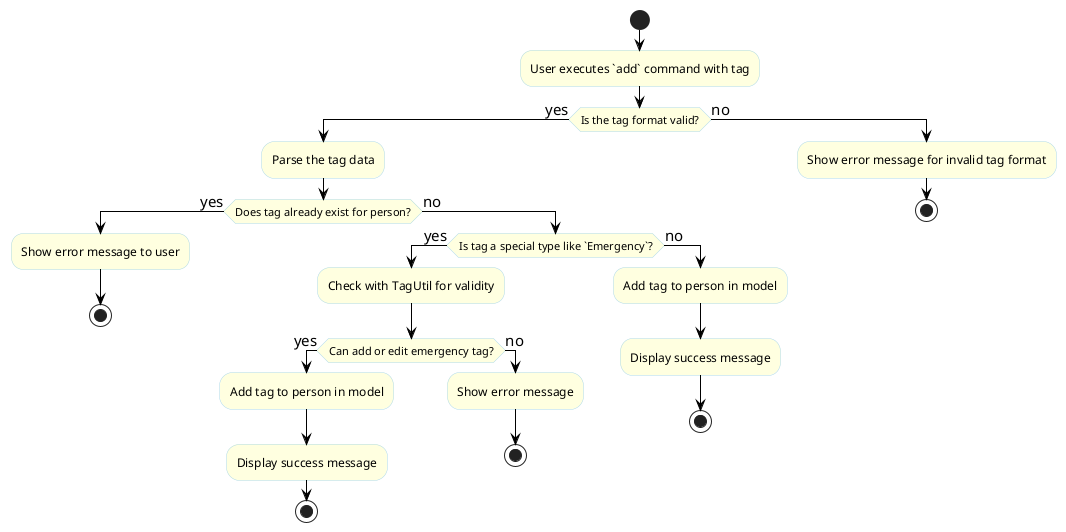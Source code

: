@startuml
skinparam activityBackgroundColor LightYellow
skinparam activityBorderColor LightBlue
skinparam activityArrowColor Black
skinparam activityArrowFontSize 15

start

:User executes `add` command with tag;

if (Is the tag format valid?) then (yes)
    :Parse the tag data;
    if (Does tag already exist for person?) then (yes)
        :Show error message to user;
        stop
    else (no)
        if (Is tag a special type like `Emergency`?) then (yes)
            :Check with TagUtil for validity;
            if (Can add or edit emergency tag?) then (yes)
                :Add tag to person in model;
                :Display success message;
                stop
            else (no)
                :Show error message;
                stop
            endif
        else (no)
            :Add tag to person in model;
            :Display success message;
            stop
        endif
    endif
else (no)
    :Show error message for invalid tag format;
    stop
endif

@enduml
